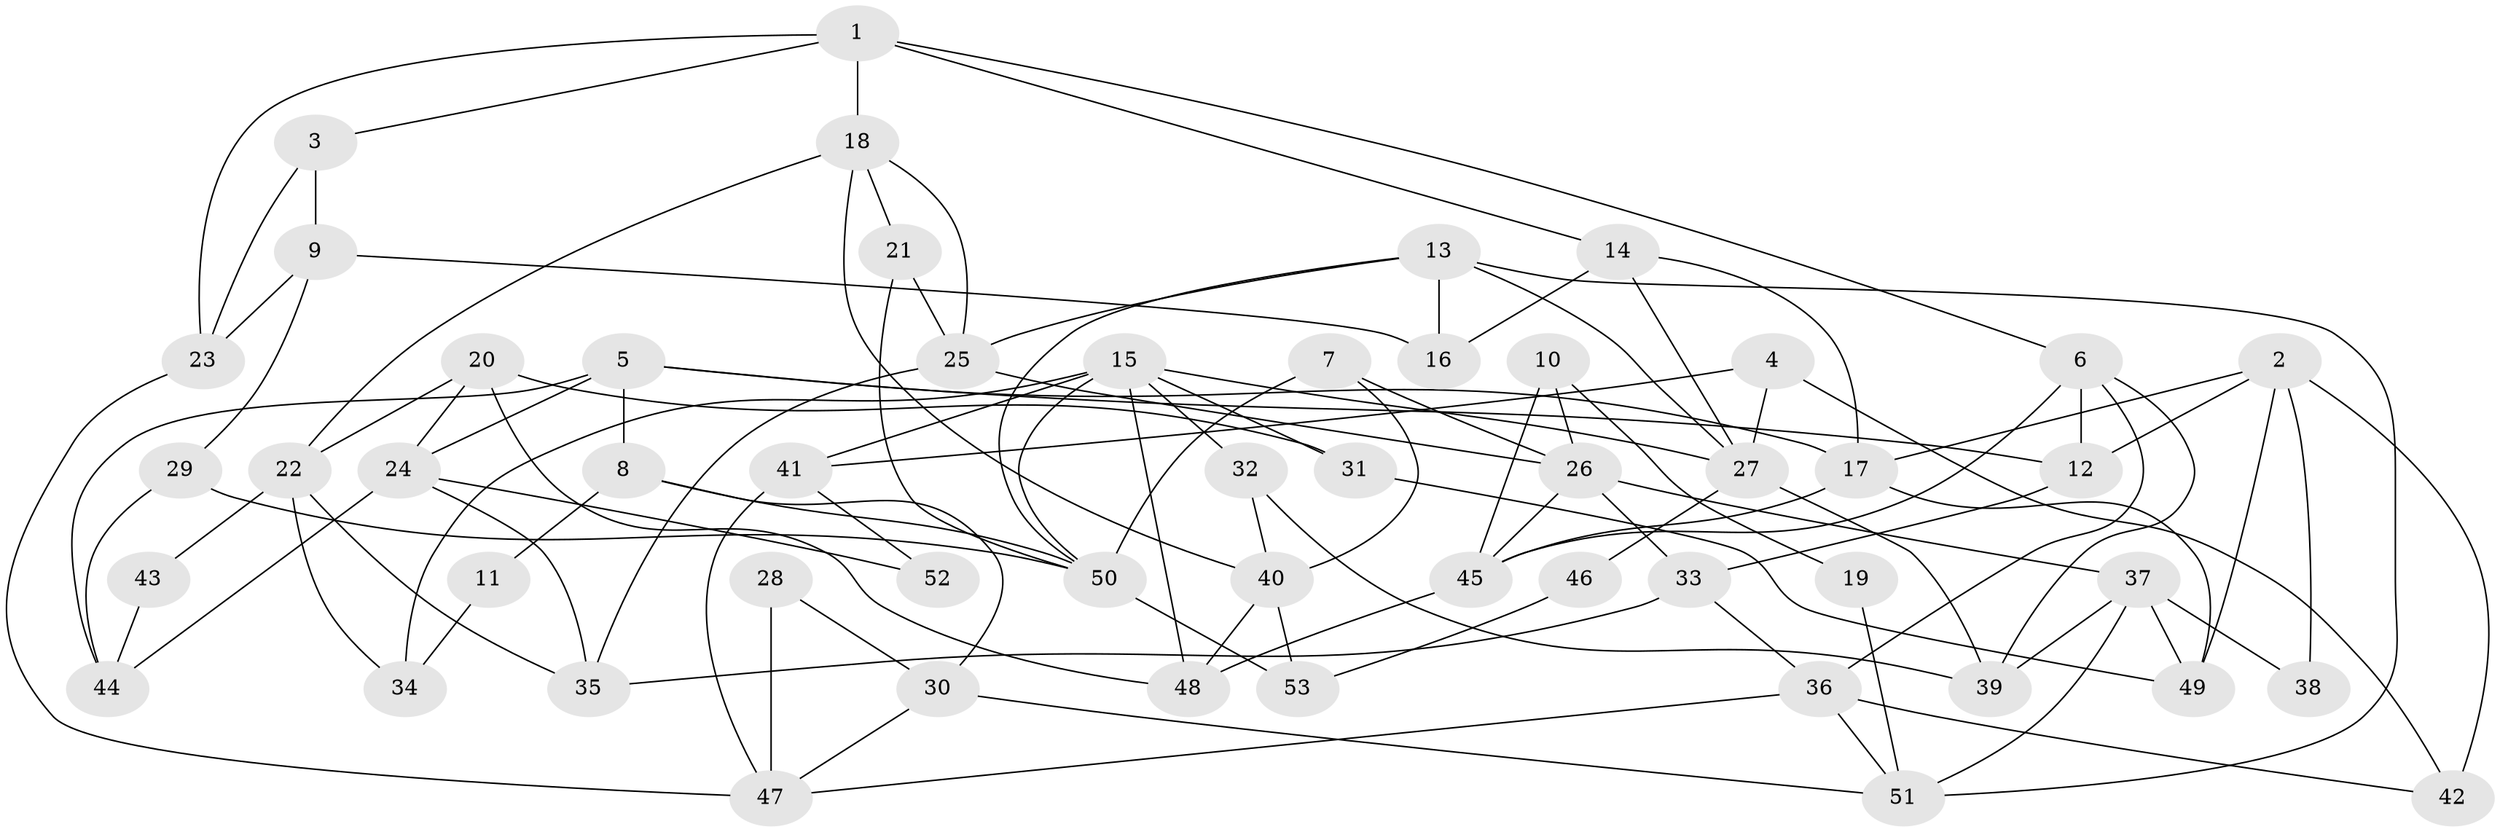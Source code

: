 // coarse degree distribution, {11: 0.038461538461538464, 5: 0.11538461538461539, 4: 0.3076923076923077, 6: 0.11538461538461539, 2: 0.11538461538461539, 8: 0.07692307692307693, 17: 0.038461538461538464, 9: 0.038461538461538464, 7: 0.038461538461538464, 3: 0.11538461538461539}
// Generated by graph-tools (version 1.1) at 2025/18/03/04/25 18:18:45]
// undirected, 53 vertices, 106 edges
graph export_dot {
graph [start="1"]
  node [color=gray90,style=filled];
  1;
  2;
  3;
  4;
  5;
  6;
  7;
  8;
  9;
  10;
  11;
  12;
  13;
  14;
  15;
  16;
  17;
  18;
  19;
  20;
  21;
  22;
  23;
  24;
  25;
  26;
  27;
  28;
  29;
  30;
  31;
  32;
  33;
  34;
  35;
  36;
  37;
  38;
  39;
  40;
  41;
  42;
  43;
  44;
  45;
  46;
  47;
  48;
  49;
  50;
  51;
  52;
  53;
  1 -- 14;
  1 -- 18;
  1 -- 3;
  1 -- 6;
  1 -- 23;
  2 -- 49;
  2 -- 42;
  2 -- 12;
  2 -- 17;
  2 -- 38;
  3 -- 23;
  3 -- 9;
  4 -- 41;
  4 -- 27;
  4 -- 42;
  5 -- 17;
  5 -- 12;
  5 -- 8;
  5 -- 24;
  5 -- 44;
  6 -- 39;
  6 -- 12;
  6 -- 36;
  6 -- 45;
  7 -- 50;
  7 -- 26;
  7 -- 40;
  8 -- 50;
  8 -- 11;
  8 -- 30;
  9 -- 23;
  9 -- 16;
  9 -- 29;
  10 -- 26;
  10 -- 45;
  10 -- 19;
  11 -- 34;
  12 -- 33;
  13 -- 50;
  13 -- 16;
  13 -- 25;
  13 -- 27;
  13 -- 51;
  14 -- 17;
  14 -- 27;
  14 -- 16;
  15 -- 48;
  15 -- 32;
  15 -- 27;
  15 -- 31;
  15 -- 34;
  15 -- 41;
  15 -- 50;
  17 -- 45;
  17 -- 49;
  18 -- 22;
  18 -- 25;
  18 -- 21;
  18 -- 40;
  19 -- 51;
  20 -- 24;
  20 -- 31;
  20 -- 22;
  20 -- 48;
  21 -- 25;
  21 -- 50;
  22 -- 35;
  22 -- 34;
  22 -- 43;
  23 -- 47;
  24 -- 44;
  24 -- 35;
  24 -- 52;
  25 -- 26;
  25 -- 35;
  26 -- 33;
  26 -- 45;
  26 -- 37;
  27 -- 39;
  27 -- 46;
  28 -- 47;
  28 -- 30;
  29 -- 50;
  29 -- 44;
  30 -- 51;
  30 -- 47;
  31 -- 49;
  32 -- 40;
  32 -- 39;
  33 -- 35;
  33 -- 36;
  36 -- 42;
  36 -- 47;
  36 -- 51;
  37 -- 51;
  37 -- 38;
  37 -- 39;
  37 -- 49;
  40 -- 48;
  40 -- 53;
  41 -- 47;
  41 -- 52;
  43 -- 44;
  45 -- 48;
  46 -- 53;
  50 -- 53;
}
